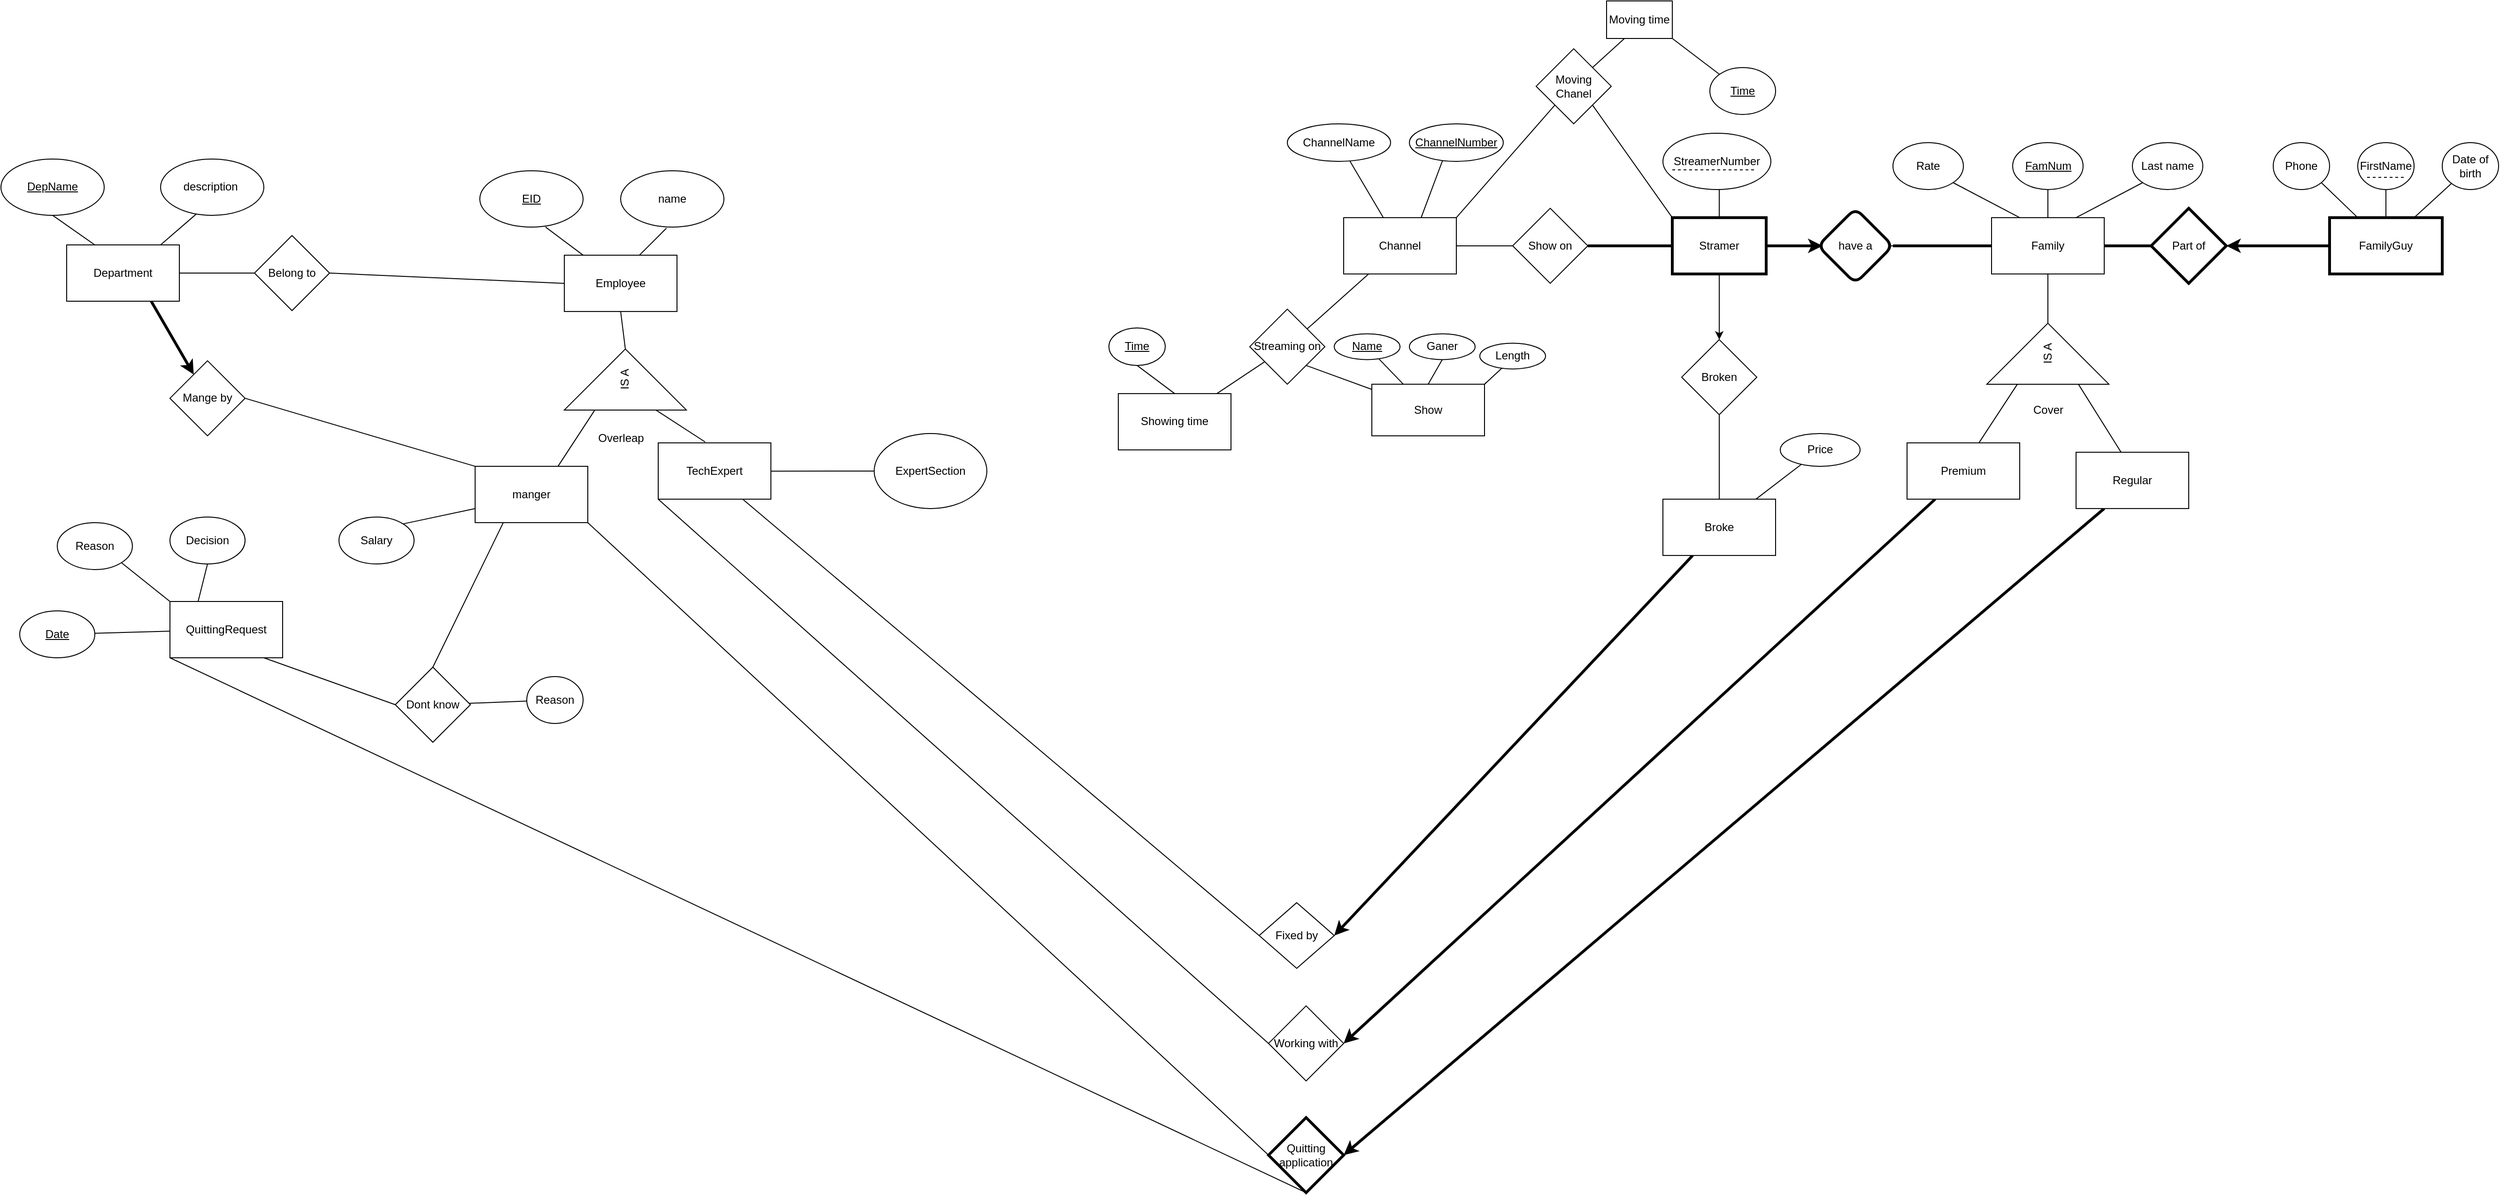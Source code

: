 <mxfile version="20.6.2" type="github">
  <diagram id="R2lEEEUBdFMjLlhIrx00" name="Page-1">
    <mxGraphModel dx="2540" dy="1720" grid="1" gridSize="10" guides="1" tooltips="1" connect="1" arrows="1" fold="1" page="1" pageScale="1" pageWidth="850" pageHeight="1100" math="0" shadow="0" extFonts="Permanent Marker^https://fonts.googleapis.com/css?family=Permanent+Marker">
      <root>
        <mxCell id="0" />
        <mxCell id="1" parent="0" />
        <mxCell id="bBOsbKYcq548n3KxFtVK-1" value="Employee" style="rounded=0;whiteSpace=wrap;html=1;" parent="1" vertex="1">
          <mxGeometry x="-910" y="570.95" width="120" height="60" as="geometry" />
        </mxCell>
        <mxCell id="bBOsbKYcq548n3KxFtVK-2" value="Belong to" style="rhombus;whiteSpace=wrap;html=1;" parent="1" vertex="1">
          <mxGeometry x="-1240" y="550" width="80" height="80" as="geometry" />
        </mxCell>
        <mxCell id="bBOsbKYcq548n3KxFtVK-3" value="" style="endArrow=none;html=1;rounded=0;entryX=1;entryY=0.5;entryDx=0;entryDy=0;" parent="1" target="bBOsbKYcq548n3KxFtVK-2" edge="1">
          <mxGeometry width="50" height="50" relative="1" as="geometry">
            <mxPoint x="-910" y="601" as="sourcePoint" />
            <mxPoint x="-740" y="550.95" as="targetPoint" />
          </mxGeometry>
        </mxCell>
        <mxCell id="bBOsbKYcq548n3KxFtVK-6" value="Department" style="rounded=0;whiteSpace=wrap;html=1;" parent="1" vertex="1">
          <mxGeometry x="-1440" y="560" width="120" height="60" as="geometry" />
        </mxCell>
        <mxCell id="bBOsbKYcq548n3KxFtVK-7" value="" style="endArrow=none;html=1;rounded=0;entryX=1;entryY=0.5;entryDx=0;entryDy=0;exitX=0;exitY=0.5;exitDx=0;exitDy=0;" parent="1" source="bBOsbKYcq548n3KxFtVK-2" target="bBOsbKYcq548n3KxFtVK-6" edge="1">
          <mxGeometry width="50" height="50" relative="1" as="geometry">
            <mxPoint x="-1240" y="660" as="sourcePoint" />
            <mxPoint x="-980.0" y="590" as="targetPoint" />
            <Array as="points" />
          </mxGeometry>
        </mxCell>
        <mxCell id="bBOsbKYcq548n3KxFtVK-8" value="" style="endArrow=none;html=1;rounded=0;" parent="1" target="bBOsbKYcq548n3KxFtVK-9" edge="1">
          <mxGeometry width="50" height="50" relative="1" as="geometry">
            <mxPoint x="-850" y="710.95" as="sourcePoint" />
            <mxPoint x="-850" y="630.95" as="targetPoint" />
          </mxGeometry>
        </mxCell>
        <mxCell id="bBOsbKYcq548n3KxFtVK-9" value="IS A" style="triangle;whiteSpace=wrap;html=1;rotation=-90;direction=east;" parent="1" vertex="1">
          <mxGeometry x="-877.5" y="638.45" width="65" height="130" as="geometry" />
        </mxCell>
        <mxCell id="bBOsbKYcq548n3KxFtVK-10" value="" style="endArrow=none;html=1;rounded=0;exitX=1;exitY=0.5;exitDx=0;exitDy=0;entryX=0.5;entryY=1;entryDx=0;entryDy=0;" parent="1" source="bBOsbKYcq548n3KxFtVK-9" target="bBOsbKYcq548n3KxFtVK-1" edge="1">
          <mxGeometry width="50" height="50" relative="1" as="geometry">
            <mxPoint x="-870" y="680.95" as="sourcePoint" />
            <mxPoint x="-820" y="630.95" as="targetPoint" />
          </mxGeometry>
        </mxCell>
        <mxCell id="bBOsbKYcq548n3KxFtVK-11" value="" style="endArrow=none;html=1;rounded=0;" parent="1" edge="1">
          <mxGeometry width="50" height="50" relative="1" as="geometry">
            <mxPoint x="-890" y="570.95" as="sourcePoint" />
            <mxPoint x="-930" y="540.95" as="targetPoint" />
          </mxGeometry>
        </mxCell>
        <mxCell id="bBOsbKYcq548n3KxFtVK-12" value="" style="endArrow=none;html=1;rounded=0;" parent="1" edge="1">
          <mxGeometry width="50" height="50" relative="1" as="geometry">
            <mxPoint x="-830" y="570.95" as="sourcePoint" />
            <mxPoint x="-801.213" y="542.163" as="targetPoint" />
          </mxGeometry>
        </mxCell>
        <mxCell id="bBOsbKYcq548n3KxFtVK-15" value="&lt;u&gt;EID&lt;/u&gt;" style="ellipse;whiteSpace=wrap;html=1;" parent="1" vertex="1">
          <mxGeometry x="-1000" y="480.95" width="110" height="60" as="geometry" />
        </mxCell>
        <mxCell id="bBOsbKYcq548n3KxFtVK-16" value="name" style="ellipse;whiteSpace=wrap;html=1;" parent="1" vertex="1">
          <mxGeometry x="-850" y="480.95" width="110" height="60" as="geometry" />
        </mxCell>
        <mxCell id="bBOsbKYcq548n3KxFtVK-17" value="&lt;u&gt;DepName&lt;/u&gt;" style="ellipse;whiteSpace=wrap;html=1;" parent="1" vertex="1">
          <mxGeometry x="-1510" y="468.45" width="110" height="60" as="geometry" />
        </mxCell>
        <mxCell id="bBOsbKYcq548n3KxFtVK-18" value="description&amp;nbsp;" style="ellipse;whiteSpace=wrap;html=1;" parent="1" vertex="1">
          <mxGeometry x="-1340" y="468.45" width="110" height="60" as="geometry" />
        </mxCell>
        <mxCell id="bBOsbKYcq548n3KxFtVK-19" value="" style="endArrow=none;html=1;rounded=0;entryX=0.345;entryY=0.979;entryDx=0;entryDy=0;entryPerimeter=0;" parent="1" target="bBOsbKYcq548n3KxFtVK-18" edge="1">
          <mxGeometry width="50" height="50" relative="1" as="geometry">
            <mxPoint x="-1340" y="560" as="sourcePoint" />
            <mxPoint x="-1300" y="518.45" as="targetPoint" />
          </mxGeometry>
        </mxCell>
        <mxCell id="bBOsbKYcq548n3KxFtVK-20" value="" style="endArrow=none;html=1;rounded=0;entryX=0.5;entryY=1;entryDx=0;entryDy=0;exitX=0.25;exitY=0;exitDx=0;exitDy=0;" parent="1" source="bBOsbKYcq548n3KxFtVK-6" target="bBOsbKYcq548n3KxFtVK-17" edge="1">
          <mxGeometry width="50" height="50" relative="1" as="geometry">
            <mxPoint x="-1340" y="578.45" as="sourcePoint" />
            <mxPoint x="-1292.05" y="537.19" as="targetPoint" />
          </mxGeometry>
        </mxCell>
        <mxCell id="bBOsbKYcq548n3KxFtVK-23" value="" style="endArrow=none;html=1;rounded=0;entryX=0;entryY=0.25;entryDx=0;entryDy=0;" parent="1" target="bBOsbKYcq548n3KxFtVK-9" edge="1">
          <mxGeometry width="50" height="50" relative="1" as="geometry">
            <mxPoint x="-920" y="800.95" as="sourcePoint" />
            <mxPoint x="-860" y="730.95" as="targetPoint" />
          </mxGeometry>
        </mxCell>
        <mxCell id="bBOsbKYcq548n3KxFtVK-24" value="" style="endArrow=none;html=1;rounded=0;entryX=0;entryY=0.75;entryDx=0;entryDy=0;" parent="1" target="bBOsbKYcq548n3KxFtVK-9" edge="1">
          <mxGeometry width="50" height="50" relative="1" as="geometry">
            <mxPoint x="-760" y="770" as="sourcePoint" />
            <mxPoint x="-835" y="730.95" as="targetPoint" />
          </mxGeometry>
        </mxCell>
        <mxCell id="bBOsbKYcq548n3KxFtVK-25" value="Overleap" style="text;html=1;resizable=0;autosize=1;align=center;verticalAlign=middle;points=[];fillColor=none;strokeColor=none;rounded=0;" parent="1" vertex="1">
          <mxGeometry x="-885" y="750.95" width="70" height="30" as="geometry" />
        </mxCell>
        <mxCell id="bBOsbKYcq548n3KxFtVK-26" value="TechExpert" style="rounded=0;whiteSpace=wrap;html=1;" parent="1" vertex="1">
          <mxGeometry x="-810.0" y="770.95" width="120" height="60" as="geometry" />
        </mxCell>
        <mxCell id="bBOsbKYcq548n3KxFtVK-27" value="manger" style="rounded=0;whiteSpace=wrap;html=1;" parent="1" vertex="1">
          <mxGeometry x="-1005.0" y="795.95" width="120" height="60" as="geometry" />
        </mxCell>
        <mxCell id="bBOsbKYcq548n3KxFtVK-28" value="Mange by" style="rhombus;whiteSpace=wrap;html=1;" parent="1" vertex="1">
          <mxGeometry x="-1330" y="683.45" width="80" height="80" as="geometry" />
        </mxCell>
        <mxCell id="bBOsbKYcq548n3KxFtVK-29" value="" style="endArrow=none;html=1;rounded=0;entryX=1;entryY=0.5;entryDx=0;entryDy=0;exitX=0;exitY=0;exitDx=0;exitDy=0;fontSize=100;horizontal=1;fontStyle=1;strokeWidth=1;verticalAlign=middle;endFill=0;startArrow=none;startFill=0;" parent="1" source="bBOsbKYcq548n3KxFtVK-27" target="bBOsbKYcq548n3KxFtVK-28" edge="1">
          <mxGeometry width="50" height="50" relative="1" as="geometry">
            <mxPoint x="-650" y="835.95" as="sourcePoint" />
            <mxPoint x="-607.5" y="770.95" as="targetPoint" />
          </mxGeometry>
        </mxCell>
        <mxCell id="bBOsbKYcq548n3KxFtVK-30" value="" style="endArrow=none;html=1;rounded=0;entryX=0.75;entryY=1;entryDx=0;entryDy=0;startArrow=classic;startFill=1;strokeWidth=3;" parent="1" source="bBOsbKYcq548n3KxFtVK-28" target="bBOsbKYcq548n3KxFtVK-6" edge="1">
          <mxGeometry width="50" height="50" relative="1" as="geometry">
            <mxPoint x="-1030" y="695" as="sourcePoint" />
            <mxPoint x="-980.0" y="620" as="targetPoint" />
          </mxGeometry>
        </mxCell>
        <mxCell id="bBOsbKYcq548n3KxFtVK-31" value="" style="endArrow=none;html=1;rounded=0;entryX=0;entryY=0.5;entryDx=0;entryDy=0;" parent="1" target="bBOsbKYcq548n3KxFtVK-32" edge="1">
          <mxGeometry width="50" height="50" relative="1" as="geometry">
            <mxPoint x="-690" y="801.13" as="sourcePoint" />
            <mxPoint x="-620" y="800.18" as="targetPoint" />
          </mxGeometry>
        </mxCell>
        <mxCell id="bBOsbKYcq548n3KxFtVK-32" value="ExpertSection" style="ellipse;whiteSpace=wrap;html=1;" parent="1" vertex="1">
          <mxGeometry x="-580" y="760.95" width="120" height="80" as="geometry" />
        </mxCell>
        <mxCell id="bBOsbKYcq548n3KxFtVK-35" value="" style="endArrow=none;html=1;rounded=0;exitX=1;exitY=0;exitDx=0;exitDy=0;entryX=0;entryY=0.75;entryDx=0;entryDy=0;" parent="1" source="bBOsbKYcq548n3KxFtVK-36" target="bBOsbKYcq548n3KxFtVK-27" edge="1">
          <mxGeometry width="50" height="50" relative="1" as="geometry">
            <mxPoint x="-1030" y="850" as="sourcePoint" />
            <mxPoint x="-1010" y="840" as="targetPoint" />
          </mxGeometry>
        </mxCell>
        <mxCell id="bBOsbKYcq548n3KxFtVK-36" value="Salary" style="ellipse;whiteSpace=wrap;html=1;fontSize=12;" parent="1" vertex="1">
          <mxGeometry x="-1150" y="850" width="80" height="50" as="geometry" />
        </mxCell>
        <mxCell id="bBOsbKYcq548n3KxFtVK-46" style="edgeStyle=none;rounded=0;orthogonalLoop=1;jettySize=auto;html=1;exitX=1;exitY=0.5;exitDx=0;exitDy=0;strokeWidth=3;fontSize=12;endArrow=none;endFill=0;" parent="1" source="bBOsbKYcq548n3KxFtVK-37" edge="1">
          <mxGeometry relative="1" as="geometry">
            <mxPoint x="790" y="560.95" as="targetPoint" />
          </mxGeometry>
        </mxCell>
        <mxCell id="bBOsbKYcq548n3KxFtVK-62" style="edgeStyle=none;rounded=0;orthogonalLoop=1;jettySize=auto;html=1;exitX=0.5;exitY=1;exitDx=0;exitDy=0;strokeWidth=1;fontSize=12;endArrow=none;endFill=0;" parent="1" source="bBOsbKYcq548n3KxFtVK-37" edge="1">
          <mxGeometry relative="1" as="geometry">
            <mxPoint x="670" y="650.95" as="targetPoint" />
          </mxGeometry>
        </mxCell>
        <mxCell id="bBOsbKYcq548n3KxFtVK-74" style="edgeStyle=none;rounded=0;orthogonalLoop=1;jettySize=auto;html=1;exitX=0;exitY=0.5;exitDx=0;exitDy=0;strokeWidth=1;fontSize=12;endArrow=none;endFill=0;" parent="1" source="bBOsbKYcq548n3KxFtVK-37" edge="1">
          <mxGeometry relative="1" as="geometry">
            <mxPoint x="500" y="560.95" as="targetPoint" />
          </mxGeometry>
        </mxCell>
        <mxCell id="bBOsbKYcq548n3KxFtVK-37" value="Family" style="rounded=0;whiteSpace=wrap;html=1;" parent="1" vertex="1">
          <mxGeometry x="610.0" y="530.95" width="120" height="60" as="geometry" />
        </mxCell>
        <mxCell id="bBOsbKYcq548n3KxFtVK-38" value="Rate" style="ellipse;whiteSpace=wrap;html=1;fontSize=12;" parent="1" vertex="1">
          <mxGeometry x="505" y="450.95" width="75" height="50" as="geometry" />
        </mxCell>
        <mxCell id="bBOsbKYcq548n3KxFtVK-39" value="&lt;u&gt;FamNum&lt;/u&gt;" style="ellipse;whiteSpace=wrap;html=1;fontSize=12;" parent="1" vertex="1">
          <mxGeometry x="632.5" y="450.95" width="75" height="50" as="geometry" />
        </mxCell>
        <mxCell id="bBOsbKYcq548n3KxFtVK-40" value="Last name" style="ellipse;whiteSpace=wrap;html=1;fontSize=12;" parent="1" vertex="1">
          <mxGeometry x="760" y="450.95" width="75" height="50" as="geometry" />
        </mxCell>
        <mxCell id="bBOsbKYcq548n3KxFtVK-42" value="" style="endArrow=none;html=1;rounded=0;strokeWidth=1;fontSize=12;exitX=0.5;exitY=0;exitDx=0;exitDy=0;entryX=0.5;entryY=1;entryDx=0;entryDy=0;" parent="1" source="bBOsbKYcq548n3KxFtVK-37" target="bBOsbKYcq548n3KxFtVK-39" edge="1">
          <mxGeometry width="50" height="50" relative="1" as="geometry">
            <mxPoint x="640" y="530.95" as="sourcePoint" />
            <mxPoint x="690" y="480.95" as="targetPoint" />
          </mxGeometry>
        </mxCell>
        <mxCell id="bBOsbKYcq548n3KxFtVK-43" value="" style="endArrow=none;html=1;rounded=0;strokeWidth=1;fontSize=12;exitX=0.25;exitY=0;exitDx=0;exitDy=0;entryX=1;entryY=1;entryDx=0;entryDy=0;" parent="1" source="bBOsbKYcq548n3KxFtVK-37" target="bBOsbKYcq548n3KxFtVK-38" edge="1">
          <mxGeometry width="50" height="50" relative="1" as="geometry">
            <mxPoint x="680" y="540.95" as="sourcePoint" />
            <mxPoint x="680" y="510.95" as="targetPoint" />
          </mxGeometry>
        </mxCell>
        <mxCell id="bBOsbKYcq548n3KxFtVK-44" value="" style="endArrow=none;html=1;rounded=0;strokeWidth=1;fontSize=12;exitX=0.75;exitY=0;exitDx=0;exitDy=0;entryX=0;entryY=1;entryDx=0;entryDy=0;" parent="1" source="bBOsbKYcq548n3KxFtVK-37" target="bBOsbKYcq548n3KxFtVK-40" edge="1">
          <mxGeometry width="50" height="50" relative="1" as="geometry">
            <mxPoint x="790.79" y="530.95" as="sourcePoint" />
            <mxPoint x="719.997" y="493.5" as="targetPoint" />
          </mxGeometry>
        </mxCell>
        <mxCell id="bBOsbKYcq548n3KxFtVK-47" value="Part of" style="rhombus;whiteSpace=wrap;html=1;fontSize=12;strokeWidth=3;" parent="1" vertex="1">
          <mxGeometry x="780" y="520.95" width="80" height="80" as="geometry" />
        </mxCell>
        <mxCell id="bBOsbKYcq548n3KxFtVK-48" value="" style="endArrow=none;html=1;rounded=0;strokeWidth=3;fontSize=12;exitX=1;exitY=0.5;exitDx=0;exitDy=0;endFill=0;startArrow=classic;startFill=1;" parent="1" source="bBOsbKYcq548n3KxFtVK-47" edge="1">
          <mxGeometry width="50" height="50" relative="1" as="geometry">
            <mxPoint x="850" y="580.95" as="sourcePoint" />
            <mxPoint x="970" y="560.95" as="targetPoint" />
          </mxGeometry>
        </mxCell>
        <mxCell id="bBOsbKYcq548n3KxFtVK-53" style="edgeStyle=none;rounded=0;orthogonalLoop=1;jettySize=auto;html=1;exitX=0.25;exitY=0;exitDx=0;exitDy=0;entryX=1;entryY=1;entryDx=0;entryDy=0;strokeWidth=1;fontSize=12;endArrow=none;endFill=0;" parent="1" source="bBOsbKYcq548n3KxFtVK-49" target="bBOsbKYcq548n3KxFtVK-50" edge="1">
          <mxGeometry relative="1" as="geometry" />
        </mxCell>
        <mxCell id="bBOsbKYcq548n3KxFtVK-54" style="edgeStyle=none;rounded=0;orthogonalLoop=1;jettySize=auto;html=1;exitX=0.5;exitY=0;exitDx=0;exitDy=0;entryX=0.5;entryY=1;entryDx=0;entryDy=0;strokeWidth=1;fontSize=12;endArrow=none;endFill=0;" parent="1" source="bBOsbKYcq548n3KxFtVK-49" target="bBOsbKYcq548n3KxFtVK-51" edge="1">
          <mxGeometry relative="1" as="geometry" />
        </mxCell>
        <mxCell id="bBOsbKYcq548n3KxFtVK-55" style="edgeStyle=none;rounded=0;orthogonalLoop=1;jettySize=auto;html=1;exitX=0.75;exitY=0;exitDx=0;exitDy=0;strokeWidth=1;fontSize=12;endArrow=none;endFill=0;" parent="1" source="bBOsbKYcq548n3KxFtVK-49" target="bBOsbKYcq548n3KxFtVK-52" edge="1">
          <mxGeometry relative="1" as="geometry" />
        </mxCell>
        <mxCell id="bBOsbKYcq548n3KxFtVK-49" value="FamilyGuy" style="rounded=0;whiteSpace=wrap;html=1;fontSize=12;strokeWidth=3;" parent="1" vertex="1">
          <mxGeometry x="970" y="530.95" width="120" height="60" as="geometry" />
        </mxCell>
        <mxCell id="bBOsbKYcq548n3KxFtVK-50" value="Phone" style="ellipse;whiteSpace=wrap;html=1;fontSize=12;" parent="1" vertex="1">
          <mxGeometry x="910" y="450.95" width="60" height="50" as="geometry" />
        </mxCell>
        <mxCell id="bBOsbKYcq548n3KxFtVK-51" value="FirstName" style="ellipse;whiteSpace=wrap;html=1;fontSize=12;" parent="1" vertex="1">
          <mxGeometry x="1000" y="450.95" width="60" height="50" as="geometry" />
        </mxCell>
        <mxCell id="bBOsbKYcq548n3KxFtVK-52" value="Date of birth" style="ellipse;whiteSpace=wrap;html=1;fontSize=12;" parent="1" vertex="1">
          <mxGeometry x="1090" y="450.95" width="60" height="50" as="geometry" />
        </mxCell>
        <mxCell id="bBOsbKYcq548n3KxFtVK-67" style="edgeStyle=none;rounded=0;orthogonalLoop=1;jettySize=auto;html=1;exitX=0;exitY=0.75;exitDx=0;exitDy=0;strokeWidth=1;fontSize=12;endArrow=none;endFill=0;" parent="1" source="bBOsbKYcq548n3KxFtVK-64" edge="1">
          <mxGeometry relative="1" as="geometry">
            <mxPoint x="747.975" y="780.975" as="targetPoint" />
          </mxGeometry>
        </mxCell>
        <mxCell id="bBOsbKYcq548n3KxFtVK-69" style="edgeStyle=none;rounded=0;orthogonalLoop=1;jettySize=auto;html=1;exitX=0;exitY=0.25;exitDx=0;exitDy=0;strokeWidth=1;fontSize=12;endArrow=none;endFill=0;" parent="1" source="bBOsbKYcq548n3KxFtVK-64" edge="1">
          <mxGeometry relative="1" as="geometry">
            <mxPoint x="590" y="780.95" as="targetPoint" />
          </mxGeometry>
        </mxCell>
        <mxCell id="bBOsbKYcq548n3KxFtVK-64" value="IS A" style="triangle;whiteSpace=wrap;html=1;rotation=-90;" parent="1" vertex="1">
          <mxGeometry x="637.5" y="610.95" width="65" height="130" as="geometry" />
        </mxCell>
        <mxCell id="bBOsbKYcq548n3KxFtVK-65" value="Cover" style="text;html=1;align=center;verticalAlign=middle;resizable=0;points=[];autosize=1;strokeColor=none;fillColor=none;fontSize=12;" parent="1" vertex="1">
          <mxGeometry x="640" y="720.95" width="60" height="30" as="geometry" />
        </mxCell>
        <mxCell id="bBOsbKYcq548n3KxFtVK-92" style="edgeStyle=none;rounded=0;orthogonalLoop=1;jettySize=auto;html=1;exitX=0.25;exitY=1;exitDx=0;exitDy=0;strokeWidth=3;fontSize=12;endArrow=classic;endFill=1;entryX=1;entryY=0.5;entryDx=0;entryDy=0;startArrow=none;startFill=0;" parent="1" source="bBOsbKYcq548n3KxFtVK-70" target="bBOsbKYcq548n3KxFtVK-93" edge="1">
          <mxGeometry relative="1" as="geometry">
            <mxPoint x="40" y="1029.037" as="targetPoint" />
          </mxGeometry>
        </mxCell>
        <mxCell id="bBOsbKYcq548n3KxFtVK-70" value="Premium" style="rounded=0;whiteSpace=wrap;html=1;fontSize=12;" parent="1" vertex="1">
          <mxGeometry x="520" y="770.95" width="120" height="60" as="geometry" />
        </mxCell>
        <mxCell id="bBOsbKYcq548n3KxFtVK-139" style="edgeStyle=none;rounded=0;orthogonalLoop=1;jettySize=auto;html=1;exitX=0.25;exitY=1;exitDx=0;exitDy=0;strokeWidth=3;fontSize=12;startArrow=none;startFill=0;endArrow=classic;endFill=1;entryX=1;entryY=0.5;entryDx=0;entryDy=0;" parent="1" source="bBOsbKYcq548n3KxFtVK-72" target="bBOsbKYcq548n3KxFtVK-140" edge="1">
          <mxGeometry relative="1" as="geometry">
            <mxPoint x="-65.371" y="1530" as="targetPoint" />
          </mxGeometry>
        </mxCell>
        <mxCell id="bBOsbKYcq548n3KxFtVK-72" value="Regular" style="rounded=0;whiteSpace=wrap;html=1;fontSize=12;" parent="1" vertex="1">
          <mxGeometry x="700" y="780.95" width="120" height="60" as="geometry" />
        </mxCell>
        <mxCell id="bBOsbKYcq548n3KxFtVK-77" style="edgeStyle=none;rounded=0;orthogonalLoop=1;jettySize=auto;html=1;strokeWidth=3;fontSize=12;endArrow=none;endFill=0;startArrow=classic;startFill=1;" parent="1" edge="1">
          <mxGeometry relative="1" as="geometry">
            <mxPoint x="370" y="560.95" as="targetPoint" />
            <mxPoint x="430" y="561" as="sourcePoint" />
          </mxGeometry>
        </mxCell>
        <mxCell id="blgtO5f3Ezok3y8Z0S_8-1" value="" style="edgeStyle=orthogonalEdgeStyle;rounded=0;orthogonalLoop=1;jettySize=auto;html=1;strokeWidth=3;endArrow=none;endFill=0;" parent="1" source="bBOsbKYcq548n3KxFtVK-75" target="bBOsbKYcq548n3KxFtVK-37" edge="1">
          <mxGeometry relative="1" as="geometry" />
        </mxCell>
        <mxCell id="bBOsbKYcq548n3KxFtVK-75" value="have a" style="rhombus;whiteSpace=wrap;html=1;fontSize=12;rounded=1;strokeWidth=3;" parent="1" vertex="1">
          <mxGeometry x="425" y="520.95" width="80" height="80" as="geometry" />
        </mxCell>
        <mxCell id="bBOsbKYcq548n3KxFtVK-80" style="edgeStyle=none;rounded=0;orthogonalLoop=1;jettySize=auto;html=1;exitX=0.5;exitY=0;exitDx=0;exitDy=0;strokeWidth=1;fontSize=12;endArrow=none;endFill=0;" parent="1" source="bBOsbKYcq548n3KxFtVK-78" edge="1">
          <mxGeometry relative="1" as="geometry">
            <mxPoint x="320" y="500.95" as="targetPoint" />
          </mxGeometry>
        </mxCell>
        <mxCell id="bBOsbKYcq548n3KxFtVK-83" value="" style="edgeStyle=none;rounded=0;orthogonalLoop=1;jettySize=auto;html=1;strokeWidth=3;fontSize=12;endArrow=none;endFill=0;" parent="1" source="bBOsbKYcq548n3KxFtVK-78" target="bBOsbKYcq548n3KxFtVK-82" edge="1">
          <mxGeometry relative="1" as="geometry" />
        </mxCell>
        <mxCell id="bBOsbKYcq548n3KxFtVK-124" value="" style="edgeStyle=none;rounded=0;orthogonalLoop=1;jettySize=auto;html=1;strokeWidth=1;fontSize=12;endArrow=classic;endFill=1;" parent="1" source="bBOsbKYcq548n3KxFtVK-78" target="bBOsbKYcq548n3KxFtVK-123" edge="1">
          <mxGeometry relative="1" as="geometry" />
        </mxCell>
        <mxCell id="bBOsbKYcq548n3KxFtVK-78" value="Stramer" style="rounded=0;whiteSpace=wrap;html=1;fontSize=12;strokeWidth=3;" parent="1" vertex="1">
          <mxGeometry x="270" y="530.95" width="100" height="60" as="geometry" />
        </mxCell>
        <mxCell id="bBOsbKYcq548n3KxFtVK-81" value="StreamerNumber" style="ellipse;whiteSpace=wrap;html=1;fontSize=12;" parent="1" vertex="1">
          <mxGeometry x="260" y="440.95" width="115" height="60" as="geometry" />
        </mxCell>
        <mxCell id="bBOsbKYcq548n3KxFtVK-85" value="" style="edgeStyle=none;rounded=0;orthogonalLoop=1;jettySize=auto;html=1;strokeWidth=1;fontSize=12;endArrow=none;endFill=0;" parent="1" source="bBOsbKYcq548n3KxFtVK-82" target="bBOsbKYcq548n3KxFtVK-84" edge="1">
          <mxGeometry relative="1" as="geometry" />
        </mxCell>
        <mxCell id="bBOsbKYcq548n3KxFtVK-82" value="Show on" style="rhombus;whiteSpace=wrap;html=1;rounded=0;" parent="1" vertex="1">
          <mxGeometry x="100" y="520.95" width="80" height="80" as="geometry" />
        </mxCell>
        <mxCell id="bBOsbKYcq548n3KxFtVK-87" value="" style="edgeStyle=none;rounded=0;orthogonalLoop=1;jettySize=auto;html=1;strokeWidth=1;fontSize=12;endArrow=none;endFill=0;" parent="1" source="bBOsbKYcq548n3KxFtVK-84" target="bBOsbKYcq548n3KxFtVK-86" edge="1">
          <mxGeometry relative="1" as="geometry" />
        </mxCell>
        <mxCell id="bBOsbKYcq548n3KxFtVK-89" style="edgeStyle=none;rounded=0;orthogonalLoop=1;jettySize=auto;html=1;exitX=0.5;exitY=1;exitDx=0;exitDy=0;entryX=0.5;entryY=0;entryDx=0;entryDy=0;strokeWidth=1;fontSize=12;endArrow=none;endFill=0;" parent="1" source="bBOsbKYcq548n3KxFtVK-84" target="bBOsbKYcq548n3KxFtVK-88" edge="1">
          <mxGeometry relative="1" as="geometry" />
        </mxCell>
        <mxCell id="bBOsbKYcq548n3KxFtVK-96" value="" style="edgeStyle=none;rounded=0;orthogonalLoop=1;jettySize=auto;html=1;strokeWidth=1;fontSize=12;endArrow=none;endFill=0;" parent="1" source="bBOsbKYcq548n3KxFtVK-84" target="bBOsbKYcq548n3KxFtVK-95" edge="1">
          <mxGeometry relative="1" as="geometry" />
        </mxCell>
        <mxCell id="bBOsbKYcq548n3KxFtVK-113" style="edgeStyle=none;rounded=0;orthogonalLoop=1;jettySize=auto;html=1;exitX=1;exitY=0;exitDx=0;exitDy=0;strokeWidth=1;fontSize=12;endArrow=none;endFill=0;entryX=0;entryY=1;entryDx=0;entryDy=0;" parent="1" source="bBOsbKYcq548n3KxFtVK-84" target="bBOsbKYcq548n3KxFtVK-114" edge="1">
          <mxGeometry relative="1" as="geometry">
            <mxPoint x="124.615" y="430.95" as="targetPoint" />
          </mxGeometry>
        </mxCell>
        <mxCell id="bBOsbKYcq548n3KxFtVK-84" value="Channel" style="whiteSpace=wrap;html=1;rounded=0;" parent="1" vertex="1">
          <mxGeometry x="-80" y="530.95" width="120" height="60" as="geometry" />
        </mxCell>
        <mxCell id="bBOsbKYcq548n3KxFtVK-86" value="ChannelName" style="ellipse;whiteSpace=wrap;html=1;rounded=0;" parent="1" vertex="1">
          <mxGeometry x="-140" y="430.95" width="110" height="40" as="geometry" />
        </mxCell>
        <mxCell id="bBOsbKYcq548n3KxFtVK-88" value="&lt;u&gt;ChannelNumber&lt;/u&gt;" style="ellipse;whiteSpace=wrap;html=1;rounded=0;fontSize=12;" parent="1" vertex="1">
          <mxGeometry x="-10" y="430.95" width="100" height="40" as="geometry" />
        </mxCell>
        <mxCell id="bBOsbKYcq548n3KxFtVK-94" style="edgeStyle=none;rounded=0;orthogonalLoop=1;jettySize=auto;html=1;exitX=0;exitY=0.5;exitDx=0;exitDy=0;entryX=0;entryY=1;entryDx=0;entryDy=0;strokeWidth=1;fontSize=12;endArrow=none;endFill=0;" parent="1" source="bBOsbKYcq548n3KxFtVK-93" target="bBOsbKYcq548n3KxFtVK-26" edge="1">
          <mxGeometry relative="1" as="geometry" />
        </mxCell>
        <mxCell id="bBOsbKYcq548n3KxFtVK-93" value="Working with" style="rhombus;whiteSpace=wrap;html=1;fontSize=12;" parent="1" vertex="1">
          <mxGeometry x="-160" y="1370.95" width="80" height="80" as="geometry" />
        </mxCell>
        <mxCell id="bBOsbKYcq548n3KxFtVK-109" value="" style="edgeStyle=none;rounded=0;orthogonalLoop=1;jettySize=auto;html=1;strokeWidth=1;fontSize=12;endArrow=none;endFill=0;" parent="1" source="bBOsbKYcq548n3KxFtVK-95" target="bBOsbKYcq548n3KxFtVK-108" edge="1">
          <mxGeometry relative="1" as="geometry" />
        </mxCell>
        <mxCell id="bBOsbKYcq548n3KxFtVK-95" value="Streaming on" style="rhombus;whiteSpace=wrap;html=1;rounded=0;" parent="1" vertex="1">
          <mxGeometry x="-180" y="628.45" width="80" height="80" as="geometry" />
        </mxCell>
        <mxCell id="bBOsbKYcq548n3KxFtVK-97" value="" style="endArrow=none;html=1;rounded=0;strokeWidth=1;fontSize=12;entryX=1;entryY=1;entryDx=0;entryDy=0;" parent="1" source="bBOsbKYcq548n3KxFtVK-98" target="bBOsbKYcq548n3KxFtVK-95" edge="1">
          <mxGeometry width="50" height="50" relative="1" as="geometry">
            <mxPoint x="-40" y="728.45" as="sourcePoint" />
            <mxPoint x="-60" y="668.45" as="targetPoint" />
          </mxGeometry>
        </mxCell>
        <mxCell id="bBOsbKYcq548n3KxFtVK-100" value="" style="edgeStyle=none;rounded=0;orthogonalLoop=1;jettySize=auto;html=1;strokeWidth=1;fontSize=12;endArrow=none;endFill=0;" parent="1" source="bBOsbKYcq548n3KxFtVK-98" target="bBOsbKYcq548n3KxFtVK-99" edge="1">
          <mxGeometry relative="1" as="geometry" />
        </mxCell>
        <mxCell id="bBOsbKYcq548n3KxFtVK-102" style="edgeStyle=none;rounded=0;orthogonalLoop=1;jettySize=auto;html=1;exitX=0.5;exitY=0;exitDx=0;exitDy=0;entryX=0.5;entryY=1;entryDx=0;entryDy=0;strokeWidth=1;fontSize=12;endArrow=none;endFill=0;" parent="1" source="bBOsbKYcq548n3KxFtVK-98" target="bBOsbKYcq548n3KxFtVK-101" edge="1">
          <mxGeometry relative="1" as="geometry" />
        </mxCell>
        <mxCell id="bBOsbKYcq548n3KxFtVK-104" style="edgeStyle=none;rounded=0;orthogonalLoop=1;jettySize=auto;html=1;exitX=1;exitY=0;exitDx=0;exitDy=0;strokeWidth=1;fontSize=12;endArrow=none;endFill=0;" parent="1" source="bBOsbKYcq548n3KxFtVK-98" edge="1">
          <mxGeometry relative="1" as="geometry">
            <mxPoint x="72.034" y="706.45" as="targetPoint" />
          </mxGeometry>
        </mxCell>
        <mxCell id="bBOsbKYcq548n3KxFtVK-106" style="edgeStyle=none;rounded=0;orthogonalLoop=1;jettySize=auto;html=1;exitX=1;exitY=0;exitDx=0;exitDy=0;strokeWidth=1;fontSize=12;endArrow=none;endFill=0;entryX=0.349;entryY=0.94;entryDx=0;entryDy=0;entryPerimeter=0;" parent="1" source="bBOsbKYcq548n3KxFtVK-98" target="bBOsbKYcq548n3KxFtVK-107" edge="1">
          <mxGeometry relative="1" as="geometry">
            <mxPoint x="88.228" y="696.45" as="targetPoint" />
          </mxGeometry>
        </mxCell>
        <mxCell id="bBOsbKYcq548n3KxFtVK-98" value="Show" style="rounded=0;whiteSpace=wrap;html=1;fontSize=12;" parent="1" vertex="1">
          <mxGeometry x="-50" y="708.45" width="120" height="55" as="geometry" />
        </mxCell>
        <mxCell id="bBOsbKYcq548n3KxFtVK-99" value="&lt;u&gt;Name&lt;/u&gt;" style="ellipse;whiteSpace=wrap;html=1;rounded=0;" parent="1" vertex="1">
          <mxGeometry x="-90" y="654.7" width="70" height="27.5" as="geometry" />
        </mxCell>
        <mxCell id="bBOsbKYcq548n3KxFtVK-101" value="Ganer" style="ellipse;whiteSpace=wrap;html=1;rounded=0;" parent="1" vertex="1">
          <mxGeometry x="-10" y="654.7" width="70" height="27.5" as="geometry" />
        </mxCell>
        <mxCell id="bBOsbKYcq548n3KxFtVK-107" value="Length" style="ellipse;whiteSpace=wrap;html=1;rounded=0;" parent="1" vertex="1">
          <mxGeometry x="65" y="664.7" width="70" height="27.5" as="geometry" />
        </mxCell>
        <mxCell id="bBOsbKYcq548n3KxFtVK-111" style="edgeStyle=none;rounded=0;orthogonalLoop=1;jettySize=auto;html=1;exitX=0.5;exitY=0;exitDx=0;exitDy=0;entryX=0.5;entryY=1;entryDx=0;entryDy=0;strokeWidth=1;fontSize=12;endArrow=none;endFill=0;" parent="1" source="bBOsbKYcq548n3KxFtVK-108" target="bBOsbKYcq548n3KxFtVK-110" edge="1">
          <mxGeometry relative="1" as="geometry" />
        </mxCell>
        <mxCell id="bBOsbKYcq548n3KxFtVK-108" value="Showing time" style="whiteSpace=wrap;html=1;rounded=0;" parent="1" vertex="1">
          <mxGeometry x="-320" y="718.45" width="120" height="60" as="geometry" />
        </mxCell>
        <mxCell id="bBOsbKYcq548n3KxFtVK-110" value="&lt;u&gt;Time&lt;/u&gt;" style="ellipse;whiteSpace=wrap;html=1;rounded=0;fontSize=12;" parent="1" vertex="1">
          <mxGeometry x="-330" y="648.45" width="60" height="40" as="geometry" />
        </mxCell>
        <mxCell id="bBOsbKYcq548n3KxFtVK-115" style="edgeStyle=none;rounded=0;orthogonalLoop=1;jettySize=auto;html=1;exitX=1;exitY=1;exitDx=0;exitDy=0;entryX=0;entryY=0;entryDx=0;entryDy=0;strokeWidth=1;fontSize=12;endArrow=none;endFill=0;" parent="1" source="bBOsbKYcq548n3KxFtVK-114" target="bBOsbKYcq548n3KxFtVK-78" edge="1">
          <mxGeometry relative="1" as="geometry" />
        </mxCell>
        <mxCell id="bBOsbKYcq548n3KxFtVK-117" style="edgeStyle=none;rounded=0;orthogonalLoop=1;jettySize=auto;html=1;exitX=1;exitY=0;exitDx=0;exitDy=0;strokeWidth=1;fontSize=12;endArrow=none;endFill=0;" parent="1" source="bBOsbKYcq548n3KxFtVK-114" edge="1">
          <mxGeometry relative="1" as="geometry">
            <mxPoint x="219.048" y="339.998" as="targetPoint" />
          </mxGeometry>
        </mxCell>
        <mxCell id="bBOsbKYcq548n3KxFtVK-114" value="Moving Chanel" style="rhombus;whiteSpace=wrap;html=1;fontSize=12;" parent="1" vertex="1">
          <mxGeometry x="125" y="350.95" width="80" height="80" as="geometry" />
        </mxCell>
        <mxCell id="bBOsbKYcq548n3KxFtVK-122" style="edgeStyle=none;rounded=0;orthogonalLoop=1;jettySize=auto;html=1;exitX=1;exitY=1;exitDx=0;exitDy=0;entryX=0;entryY=0;entryDx=0;entryDy=0;strokeWidth=1;fontSize=12;endArrow=none;endFill=0;" parent="1" target="bBOsbKYcq548n3KxFtVK-121" edge="1" source="bBOsbKYcq548n3KxFtVK-118">
          <mxGeometry relative="1" as="geometry">
            <mxPoint x="272.5" y="350.95" as="sourcePoint" />
          </mxGeometry>
        </mxCell>
        <mxCell id="bBOsbKYcq548n3KxFtVK-118" value="Moving time" style="rounded=0;whiteSpace=wrap;html=1;fontSize=12;" parent="1" vertex="1">
          <mxGeometry x="200" y="300" width="70" height="40" as="geometry" />
        </mxCell>
        <mxCell id="bBOsbKYcq548n3KxFtVK-119" value="" style="endArrow=none;html=1;rounded=0;strokeWidth=1;fontSize=12;entryX=0.5;entryY=1;entryDx=0;entryDy=0;" parent="1" edge="1">
          <mxGeometry width="50" height="50" relative="1" as="geometry">
            <mxPoint x="255.0" y="350.95" as="sourcePoint" />
            <mxPoint x="255" y="350.95" as="targetPoint" />
          </mxGeometry>
        </mxCell>
        <mxCell id="bBOsbKYcq548n3KxFtVK-121" value="&lt;u&gt;Time&lt;/u&gt;" style="ellipse;whiteSpace=wrap;html=1;fontSize=12;" parent="1" vertex="1">
          <mxGeometry x="310" y="370.95" width="70" height="50" as="geometry" />
        </mxCell>
        <mxCell id="bBOsbKYcq548n3KxFtVK-126" value="" style="edgeStyle=none;rounded=0;orthogonalLoop=1;jettySize=auto;html=1;strokeWidth=1;fontSize=12;endArrow=none;endFill=0;" parent="1" source="bBOsbKYcq548n3KxFtVK-123" target="bBOsbKYcq548n3KxFtVK-125" edge="1">
          <mxGeometry relative="1" as="geometry" />
        </mxCell>
        <mxCell id="bBOsbKYcq548n3KxFtVK-123" value="Broken" style="rhombus;whiteSpace=wrap;html=1;rounded=0;" parent="1" vertex="1">
          <mxGeometry x="280" y="660.95" width="80" height="80" as="geometry" />
        </mxCell>
        <mxCell id="bBOsbKYcq548n3KxFtVK-128" value="" style="edgeStyle=none;rounded=0;orthogonalLoop=1;jettySize=auto;html=1;strokeWidth=1;fontSize=12;endArrow=none;endFill=0;" parent="1" source="bBOsbKYcq548n3KxFtVK-125" target="bBOsbKYcq548n3KxFtVK-127" edge="1">
          <mxGeometry relative="1" as="geometry" />
        </mxCell>
        <mxCell id="bBOsbKYcq548n3KxFtVK-130" value="" style="edgeStyle=none;rounded=0;orthogonalLoop=1;jettySize=auto;html=1;strokeWidth=3;fontSize=12;endArrow=classic;endFill=1;entryX=1;entryY=0.5;entryDx=0;entryDy=0;" parent="1" source="bBOsbKYcq548n3KxFtVK-125" target="bBOsbKYcq548n3KxFtVK-129" edge="1">
          <mxGeometry relative="1" as="geometry" />
        </mxCell>
        <mxCell id="bBOsbKYcq548n3KxFtVK-125" value="Broke" style="whiteSpace=wrap;html=1;rounded=0;" parent="1" vertex="1">
          <mxGeometry x="260" y="830.95" width="120" height="60" as="geometry" />
        </mxCell>
        <mxCell id="bBOsbKYcq548n3KxFtVK-127" value="Price" style="ellipse;whiteSpace=wrap;html=1;rounded=0;" parent="1" vertex="1">
          <mxGeometry x="385" y="760.95" width="85" height="35" as="geometry" />
        </mxCell>
        <mxCell id="bBOsbKYcq548n3KxFtVK-131" style="edgeStyle=none;rounded=0;orthogonalLoop=1;jettySize=auto;html=1;exitX=0;exitY=0.5;exitDx=0;exitDy=0;entryX=0.75;entryY=1;entryDx=0;entryDy=0;strokeWidth=1;fontSize=12;endArrow=none;endFill=0;" parent="1" source="bBOsbKYcq548n3KxFtVK-129" target="bBOsbKYcq548n3KxFtVK-26" edge="1">
          <mxGeometry relative="1" as="geometry" />
        </mxCell>
        <mxCell id="bBOsbKYcq548n3KxFtVK-129" value="Fixed by" style="rhombus;whiteSpace=wrap;html=1;rounded=0;" parent="1" vertex="1">
          <mxGeometry x="-170" y="1260.95" width="80" height="70" as="geometry" />
        </mxCell>
        <mxCell id="bBOsbKYcq548n3KxFtVK-140" value="Quitting application" style="rhombus;whiteSpace=wrap;html=1;strokeWidth=3;fontSize=12;" parent="1" vertex="1">
          <mxGeometry x="-160" y="1490" width="80" height="80" as="geometry" />
        </mxCell>
        <mxCell id="bBOsbKYcq548n3KxFtVK-141" value="" style="endArrow=none;html=1;rounded=0;strokeWidth=1;fontSize=12;exitX=0;exitY=0.5;exitDx=0;exitDy=0;entryX=1;entryY=1;entryDx=0;entryDy=0;" parent="1" source="bBOsbKYcq548n3KxFtVK-140" target="bBOsbKYcq548n3KxFtVK-27" edge="1">
          <mxGeometry width="50" height="50" relative="1" as="geometry">
            <mxPoint x="-230.711" y="1580" as="sourcePoint" />
            <mxPoint x="-630" y="1250" as="targetPoint" />
          </mxGeometry>
        </mxCell>
        <mxCell id="bBOsbKYcq548n3KxFtVK-144" value="" style="endArrow=none;html=1;rounded=0;strokeWidth=1;fontSize=12;exitX=0.5;exitY=0;exitDx=0;exitDy=0;entryX=0.25;entryY=1;entryDx=0;entryDy=0;" parent="1" target="bBOsbKYcq548n3KxFtVK-27" edge="1">
          <mxGeometry width="50" height="50" relative="1" as="geometry">
            <mxPoint x="-1050" y="1010" as="sourcePoint" />
            <mxPoint x="-980" y="890" as="targetPoint" />
          </mxGeometry>
        </mxCell>
        <mxCell id="bBOsbKYcq548n3KxFtVK-157" value="" style="edgeStyle=none;rounded=0;orthogonalLoop=1;jettySize=auto;html=1;strokeWidth=1;fontSize=12;startArrow=none;startFill=0;endArrow=none;endFill=0;" parent="1" source="bBOsbKYcq548n3KxFtVK-145" target="bBOsbKYcq548n3KxFtVK-156" edge="1">
          <mxGeometry relative="1" as="geometry" />
        </mxCell>
        <mxCell id="bBOsbKYcq548n3KxFtVK-145" value="Dont know" style="rhombus;whiteSpace=wrap;html=1;strokeWidth=1;fontSize=12;" parent="1" vertex="1">
          <mxGeometry x="-1090" y="1010" width="80" height="80" as="geometry" />
        </mxCell>
        <mxCell id="bBOsbKYcq548n3KxFtVK-146" value="" style="endArrow=none;html=1;rounded=0;strokeWidth=1;fontSize=12;entryX=0;entryY=0.5;entryDx=0;entryDy=0;" parent="1" target="bBOsbKYcq548n3KxFtVK-145" edge="1">
          <mxGeometry width="50" height="50" relative="1" as="geometry">
            <mxPoint x="-1230" y="1000" as="sourcePoint" />
            <mxPoint x="-1100" y="1040" as="targetPoint" />
          </mxGeometry>
        </mxCell>
        <mxCell id="bBOsbKYcq548n3KxFtVK-149" value="" style="edgeStyle=none;rounded=0;orthogonalLoop=1;jettySize=auto;html=1;strokeWidth=1;fontSize=12;startArrow=none;startFill=0;endArrow=none;endFill=0;" parent="1" source="bBOsbKYcq548n3KxFtVK-147" target="bBOsbKYcq548n3KxFtVK-148" edge="1">
          <mxGeometry relative="1" as="geometry" />
        </mxCell>
        <mxCell id="bBOsbKYcq548n3KxFtVK-151" style="edgeStyle=none;rounded=0;orthogonalLoop=1;jettySize=auto;html=1;exitX=0;exitY=0;exitDx=0;exitDy=0;strokeWidth=1;fontSize=12;startArrow=none;startFill=0;endArrow=none;endFill=0;entryX=1;entryY=1;entryDx=0;entryDy=0;" parent="1" source="bBOsbKYcq548n3KxFtVK-147" target="bBOsbKYcq548n3KxFtVK-152" edge="1">
          <mxGeometry relative="1" as="geometry">
            <mxPoint x="-1360" y="926.667" as="targetPoint" />
          </mxGeometry>
        </mxCell>
        <mxCell id="bBOsbKYcq548n3KxFtVK-154" style="edgeStyle=none;rounded=0;orthogonalLoop=1;jettySize=auto;html=1;exitX=0.25;exitY=0;exitDx=0;exitDy=0;entryX=0.5;entryY=1;entryDx=0;entryDy=0;strokeWidth=1;fontSize=12;startArrow=none;startFill=0;endArrow=none;endFill=0;" parent="1" source="bBOsbKYcq548n3KxFtVK-147" target="bBOsbKYcq548n3KxFtVK-153" edge="1">
          <mxGeometry relative="1" as="geometry" />
        </mxCell>
        <mxCell id="bBOsbKYcq548n3KxFtVK-155" style="edgeStyle=none;rounded=0;orthogonalLoop=1;jettySize=auto;html=1;exitX=0;exitY=1;exitDx=0;exitDy=0;entryX=0.5;entryY=1;entryDx=0;entryDy=0;strokeWidth=1;fontSize=12;startArrow=none;startFill=0;endArrow=none;endFill=0;" parent="1" source="bBOsbKYcq548n3KxFtVK-147" target="bBOsbKYcq548n3KxFtVK-140" edge="1">
          <mxGeometry relative="1" as="geometry">
            <Array as="points" />
          </mxGeometry>
        </mxCell>
        <mxCell id="bBOsbKYcq548n3KxFtVK-147" value="QuittingRequest" style="rounded=0;whiteSpace=wrap;html=1;strokeWidth=1;fontSize=12;" parent="1" vertex="1">
          <mxGeometry x="-1330" y="940" width="120" height="60" as="geometry" />
        </mxCell>
        <mxCell id="bBOsbKYcq548n3KxFtVK-148" value="&lt;u&gt;Date&lt;/u&gt;" style="ellipse;whiteSpace=wrap;html=1;rounded=0;strokeWidth=1;" parent="1" vertex="1">
          <mxGeometry x="-1490" y="950" width="80" height="50" as="geometry" />
        </mxCell>
        <mxCell id="bBOsbKYcq548n3KxFtVK-152" value="Reason" style="ellipse;whiteSpace=wrap;html=1;rounded=0;strokeWidth=1;" parent="1" vertex="1">
          <mxGeometry x="-1450" y="855.95" width="80" height="50" as="geometry" />
        </mxCell>
        <mxCell id="bBOsbKYcq548n3KxFtVK-153" value="Decision" style="ellipse;whiteSpace=wrap;html=1;rounded=0;strokeWidth=1;" parent="1" vertex="1">
          <mxGeometry x="-1330" y="850" width="80" height="50" as="geometry" />
        </mxCell>
        <mxCell id="bBOsbKYcq548n3KxFtVK-156" value="Reason" style="ellipse;whiteSpace=wrap;html=1;strokeWidth=1;" parent="1" vertex="1">
          <mxGeometry x="-950" y="1020" width="60" height="50" as="geometry" />
        </mxCell>
        <mxCell id="1M-xB1qmVmg-WDSUTMU_-1" value="" style="endArrow=none;dashed=1;html=1;rounded=0;" edge="1" parent="1">
          <mxGeometry width="50" height="50" relative="1" as="geometry">
            <mxPoint x="270" y="480" as="sourcePoint" />
            <mxPoint x="360" y="480" as="targetPoint" />
          </mxGeometry>
        </mxCell>
        <mxCell id="1M-xB1qmVmg-WDSUTMU_-2" value="" style="endArrow=none;dashed=1;html=1;rounded=0;" edge="1" parent="1">
          <mxGeometry width="50" height="50" relative="1" as="geometry">
            <mxPoint x="1010" y="488" as="sourcePoint" />
            <mxPoint x="1050" y="488" as="targetPoint" />
          </mxGeometry>
        </mxCell>
      </root>
    </mxGraphModel>
  </diagram>
</mxfile>
